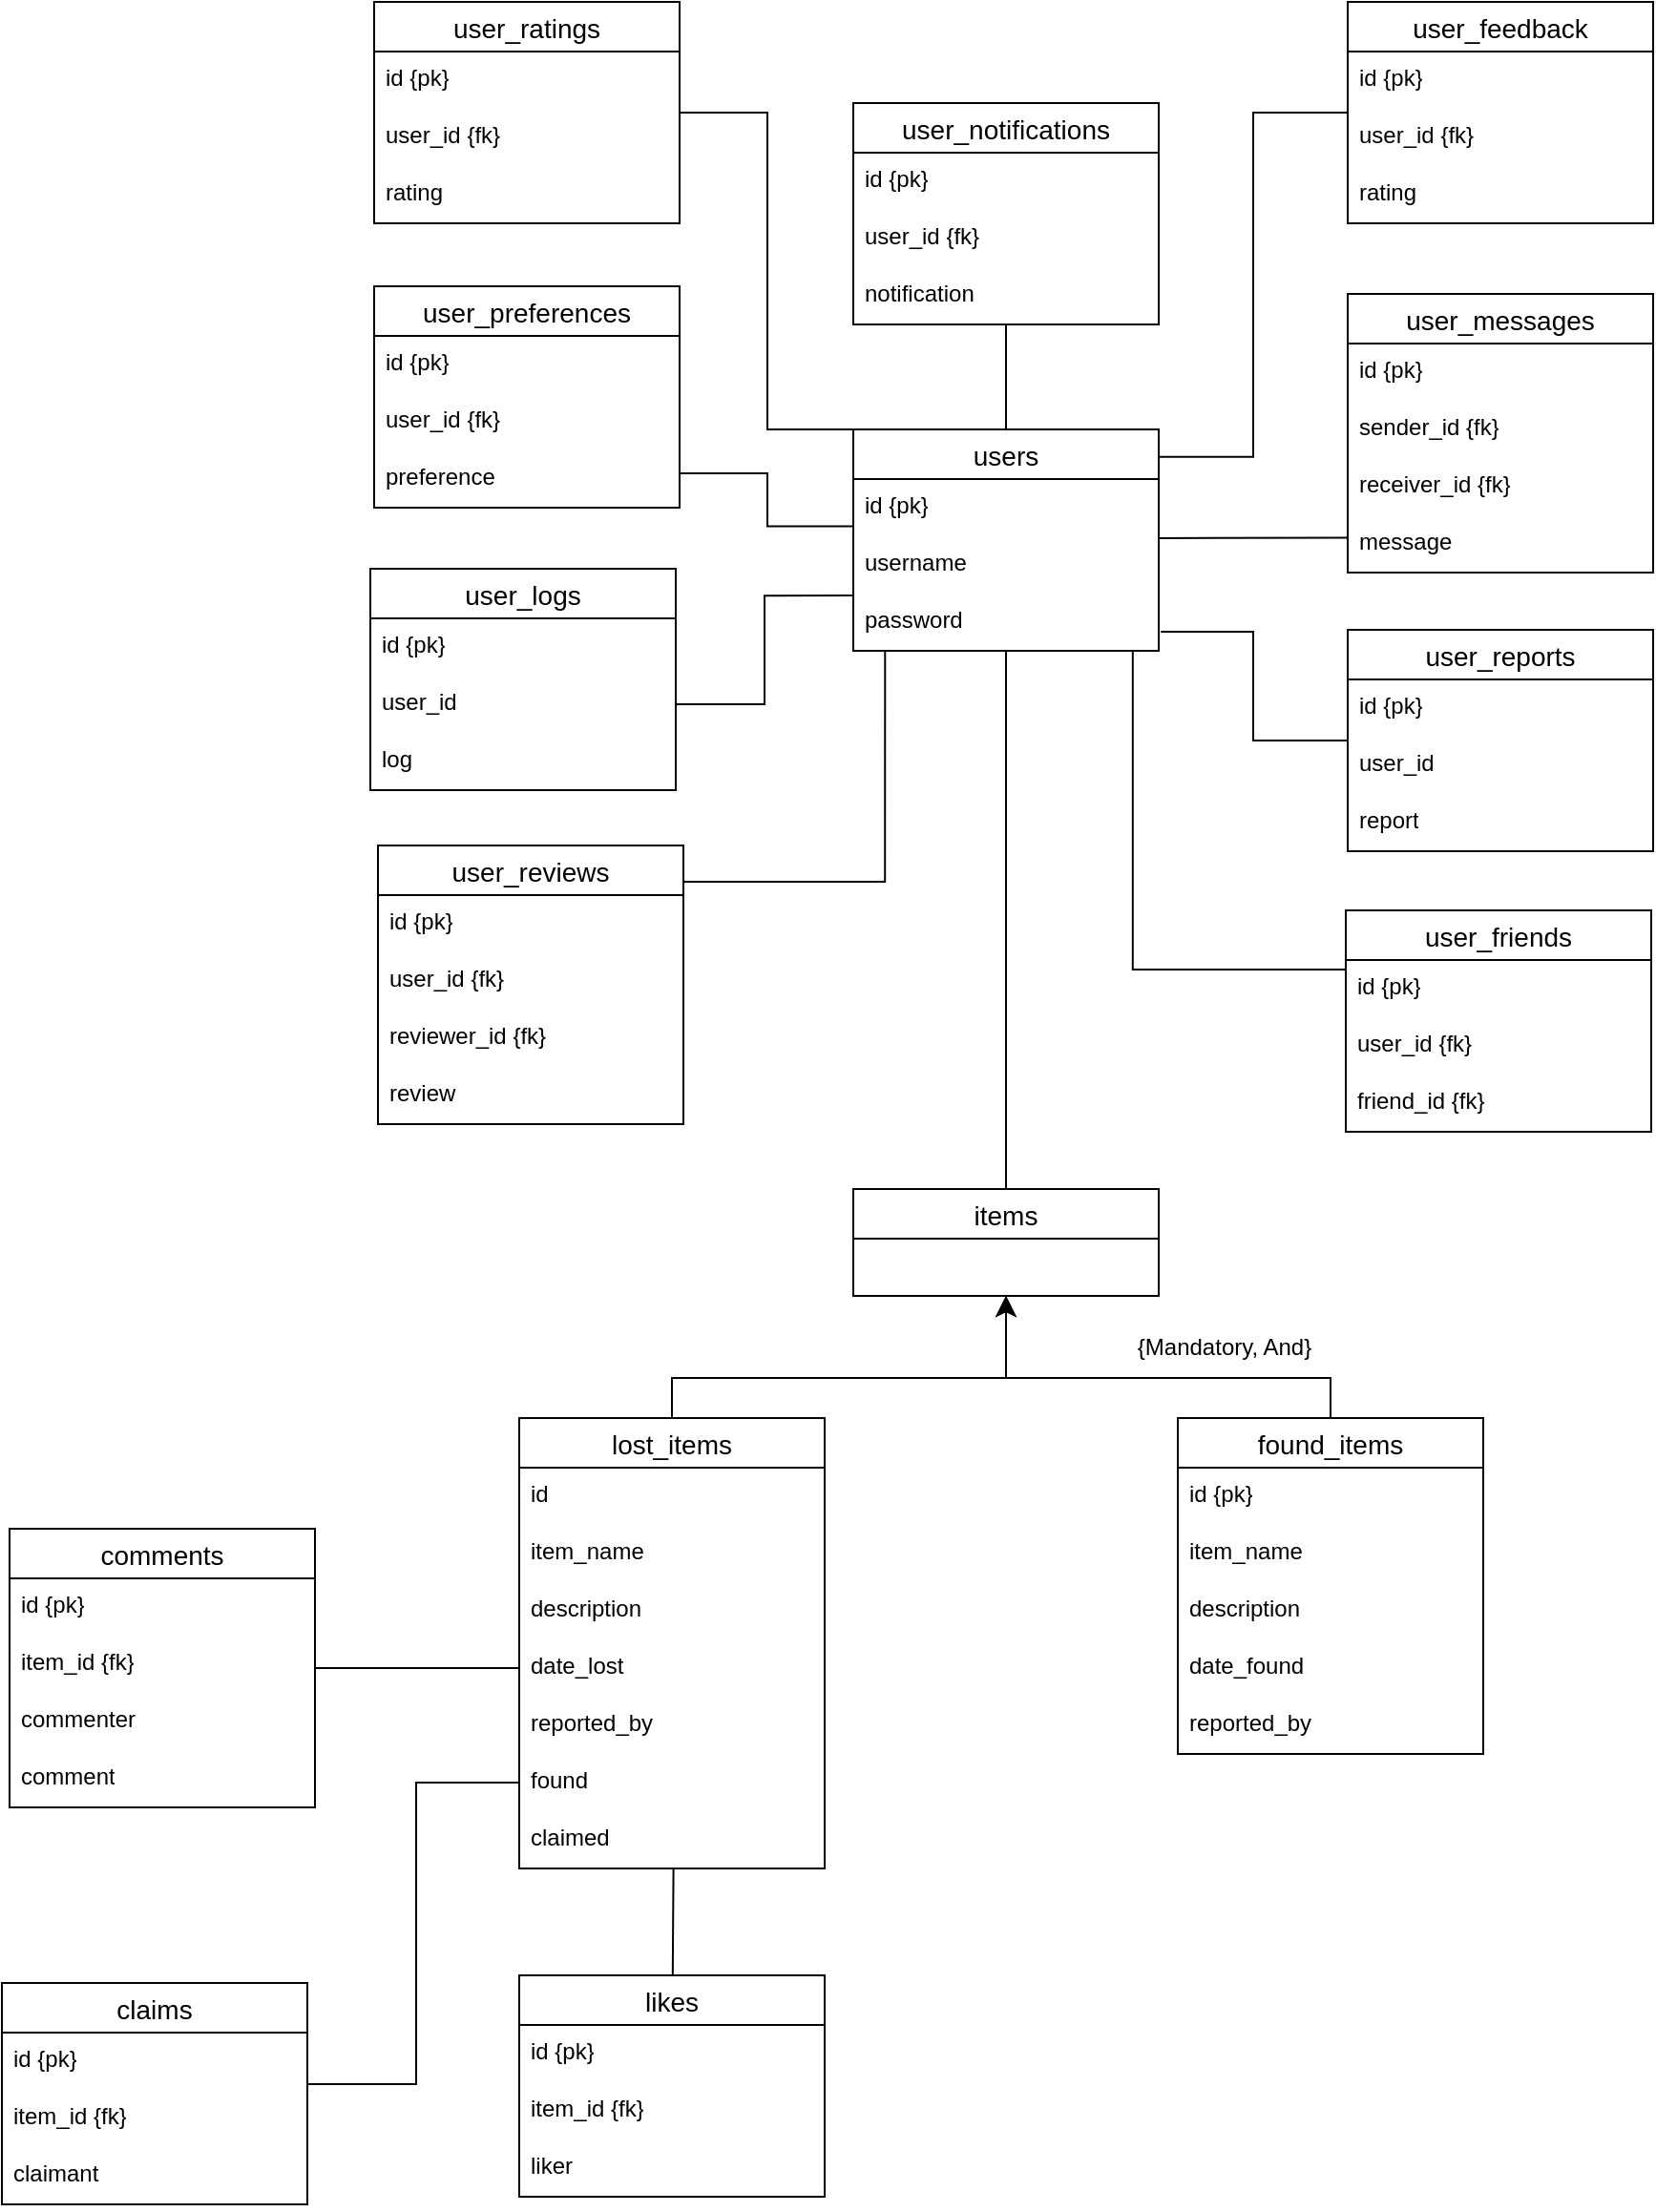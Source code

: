 <mxfile version="24.6.4" type="github">
  <diagram name="Page-1" id="WAtDSe_Ffu0WUTTd2cQb">
    <mxGraphModel dx="1660" dy="1267" grid="0" gridSize="10" guides="1" tooltips="1" connect="1" arrows="1" fold="1" page="0" pageScale="1" pageWidth="850" pageHeight="1100" math="0" shadow="0">
      <root>
        <mxCell id="0" />
        <mxCell id="1" parent="0" />
        <mxCell id="AtO2LviLAu2GmKWsb2TY-115" style="edgeStyle=none;curved=1;rounded=0;orthogonalLoop=1;jettySize=auto;html=1;entryX=0.5;entryY=0;entryDx=0;entryDy=0;fontSize=12;startSize=8;endSize=8;endArrow=none;endFill=0;" edge="1" parent="1" source="AtO2LviLAu2GmKWsb2TY-1" target="AtO2LviLAu2GmKWsb2TY-102">
          <mxGeometry relative="1" as="geometry" />
        </mxCell>
        <mxCell id="AtO2LviLAu2GmKWsb2TY-1" value="users" style="swimlane;fontStyle=0;childLayout=stackLayout;horizontal=1;startSize=26;horizontalStack=0;resizeParent=1;resizeParentMax=0;resizeLast=0;collapsible=1;marginBottom=0;align=center;fontSize=14;" vertex="1" parent="1">
          <mxGeometry x="-255" y="-133" width="160" height="116" as="geometry" />
        </mxCell>
        <mxCell id="AtO2LviLAu2GmKWsb2TY-2" value="id {pk}" style="text;strokeColor=none;fillColor=none;spacingLeft=4;spacingRight=4;overflow=hidden;rotatable=0;points=[[0,0.5],[1,0.5]];portConstraint=eastwest;fontSize=12;whiteSpace=wrap;html=1;" vertex="1" parent="AtO2LviLAu2GmKWsb2TY-1">
          <mxGeometry y="26" width="160" height="30" as="geometry" />
        </mxCell>
        <mxCell id="AtO2LviLAu2GmKWsb2TY-3" value="username" style="text;strokeColor=none;fillColor=none;spacingLeft=4;spacingRight=4;overflow=hidden;rotatable=0;points=[[0,0.5],[1,0.5]];portConstraint=eastwest;fontSize=12;whiteSpace=wrap;html=1;" vertex="1" parent="AtO2LviLAu2GmKWsb2TY-1">
          <mxGeometry y="56" width="160" height="30" as="geometry" />
        </mxCell>
        <mxCell id="AtO2LviLAu2GmKWsb2TY-4" value="password" style="text;strokeColor=none;fillColor=none;spacingLeft=4;spacingRight=4;overflow=hidden;rotatable=0;points=[[0,0.5],[1,0.5]];portConstraint=eastwest;fontSize=12;whiteSpace=wrap;html=1;" vertex="1" parent="AtO2LviLAu2GmKWsb2TY-1">
          <mxGeometry y="86" width="160" height="30" as="geometry" />
        </mxCell>
        <mxCell id="AtO2LviLAu2GmKWsb2TY-106" style="edgeStyle=orthogonalEdgeStyle;rounded=0;orthogonalLoop=1;jettySize=auto;html=1;entryX=0.5;entryY=1;entryDx=0;entryDy=0;fontSize=12;startSize=8;endSize=8;" edge="1" parent="1" source="AtO2LviLAu2GmKWsb2TY-5" target="AtO2LviLAu2GmKWsb2TY-102">
          <mxGeometry relative="1" as="geometry">
            <Array as="points">
              <mxPoint x="-350" y="364" />
              <mxPoint x="-175" y="364" />
            </Array>
          </mxGeometry>
        </mxCell>
        <mxCell id="AtO2LviLAu2GmKWsb2TY-5" value="lost_items" style="swimlane;fontStyle=0;childLayout=stackLayout;horizontal=1;startSize=26;horizontalStack=0;resizeParent=1;resizeParentMax=0;resizeLast=0;collapsible=1;marginBottom=0;align=center;fontSize=14;" vertex="1" parent="1">
          <mxGeometry x="-430" y="385" width="160" height="236" as="geometry" />
        </mxCell>
        <mxCell id="AtO2LviLAu2GmKWsb2TY-6" value="id" style="text;strokeColor=none;fillColor=none;spacingLeft=4;spacingRight=4;overflow=hidden;rotatable=0;points=[[0,0.5],[1,0.5]];portConstraint=eastwest;fontSize=12;whiteSpace=wrap;html=1;" vertex="1" parent="AtO2LviLAu2GmKWsb2TY-5">
          <mxGeometry y="26" width="160" height="30" as="geometry" />
        </mxCell>
        <mxCell id="AtO2LviLAu2GmKWsb2TY-7" value="item_name" style="text;strokeColor=none;fillColor=none;spacingLeft=4;spacingRight=4;overflow=hidden;rotatable=0;points=[[0,0.5],[1,0.5]];portConstraint=eastwest;fontSize=12;whiteSpace=wrap;html=1;" vertex="1" parent="AtO2LviLAu2GmKWsb2TY-5">
          <mxGeometry y="56" width="160" height="30" as="geometry" />
        </mxCell>
        <mxCell id="AtO2LviLAu2GmKWsb2TY-8" value="description" style="text;strokeColor=none;fillColor=none;spacingLeft=4;spacingRight=4;overflow=hidden;rotatable=0;points=[[0,0.5],[1,0.5]];portConstraint=eastwest;fontSize=12;whiteSpace=wrap;html=1;" vertex="1" parent="AtO2LviLAu2GmKWsb2TY-5">
          <mxGeometry y="86" width="160" height="30" as="geometry" />
        </mxCell>
        <mxCell id="AtO2LviLAu2GmKWsb2TY-9" value="date_lost" style="text;strokeColor=none;fillColor=none;spacingLeft=4;spacingRight=4;overflow=hidden;rotatable=0;points=[[0,0.5],[1,0.5]];portConstraint=eastwest;fontSize=12;whiteSpace=wrap;html=1;" vertex="1" parent="AtO2LviLAu2GmKWsb2TY-5">
          <mxGeometry y="116" width="160" height="30" as="geometry" />
        </mxCell>
        <mxCell id="AtO2LviLAu2GmKWsb2TY-10" value="reported_by" style="text;strokeColor=none;fillColor=none;spacingLeft=4;spacingRight=4;overflow=hidden;rotatable=0;points=[[0,0.5],[1,0.5]];portConstraint=eastwest;fontSize=12;whiteSpace=wrap;html=1;" vertex="1" parent="AtO2LviLAu2GmKWsb2TY-5">
          <mxGeometry y="146" width="160" height="30" as="geometry" />
        </mxCell>
        <mxCell id="AtO2LviLAu2GmKWsb2TY-11" value="found" style="text;strokeColor=none;fillColor=none;spacingLeft=4;spacingRight=4;overflow=hidden;rotatable=0;points=[[0,0.5],[1,0.5]];portConstraint=eastwest;fontSize=12;whiteSpace=wrap;html=1;" vertex="1" parent="AtO2LviLAu2GmKWsb2TY-5">
          <mxGeometry y="176" width="160" height="30" as="geometry" />
        </mxCell>
        <mxCell id="AtO2LviLAu2GmKWsb2TY-12" value="claimed" style="text;strokeColor=none;fillColor=none;spacingLeft=4;spacingRight=4;overflow=hidden;rotatable=0;points=[[0,0.5],[1,0.5]];portConstraint=eastwest;fontSize=12;whiteSpace=wrap;html=1;" vertex="1" parent="AtO2LviLAu2GmKWsb2TY-5">
          <mxGeometry y="206" width="160" height="30" as="geometry" />
        </mxCell>
        <mxCell id="AtO2LviLAu2GmKWsb2TY-107" value="{Mandatory, And}" style="edgeStyle=orthogonalEdgeStyle;rounded=0;orthogonalLoop=1;jettySize=auto;html=1;entryX=0.5;entryY=1;entryDx=0;entryDy=0;fontSize=12;startSize=8;endSize=8;" edge="1" parent="1" source="AtO2LviLAu2GmKWsb2TY-13" target="AtO2LviLAu2GmKWsb2TY-102">
          <mxGeometry x="-0.342" y="-16" relative="1" as="geometry">
            <Array as="points">
              <mxPoint x="-5" y="364" />
              <mxPoint x="-175" y="364" />
            </Array>
            <mxPoint as="offset" />
          </mxGeometry>
        </mxCell>
        <mxCell id="AtO2LviLAu2GmKWsb2TY-13" value="found_items" style="swimlane;fontStyle=0;childLayout=stackLayout;horizontal=1;startSize=26;horizontalStack=0;resizeParent=1;resizeParentMax=0;resizeLast=0;collapsible=1;marginBottom=0;align=center;fontSize=14;" vertex="1" parent="1">
          <mxGeometry x="-85" y="385" width="160" height="176" as="geometry" />
        </mxCell>
        <mxCell id="AtO2LviLAu2GmKWsb2TY-14" value="id {pk}" style="text;strokeColor=none;fillColor=none;spacingLeft=4;spacingRight=4;overflow=hidden;rotatable=0;points=[[0,0.5],[1,0.5]];portConstraint=eastwest;fontSize=12;whiteSpace=wrap;html=1;" vertex="1" parent="AtO2LviLAu2GmKWsb2TY-13">
          <mxGeometry y="26" width="160" height="30" as="geometry" />
        </mxCell>
        <mxCell id="AtO2LviLAu2GmKWsb2TY-15" value="item_name" style="text;strokeColor=none;fillColor=none;spacingLeft=4;spacingRight=4;overflow=hidden;rotatable=0;points=[[0,0.5],[1,0.5]];portConstraint=eastwest;fontSize=12;whiteSpace=wrap;html=1;" vertex="1" parent="AtO2LviLAu2GmKWsb2TY-13">
          <mxGeometry y="56" width="160" height="30" as="geometry" />
        </mxCell>
        <mxCell id="AtO2LviLAu2GmKWsb2TY-16" value="description" style="text;strokeColor=none;fillColor=none;spacingLeft=4;spacingRight=4;overflow=hidden;rotatable=0;points=[[0,0.5],[1,0.5]];portConstraint=eastwest;fontSize=12;whiteSpace=wrap;html=1;" vertex="1" parent="AtO2LviLAu2GmKWsb2TY-13">
          <mxGeometry y="86" width="160" height="30" as="geometry" />
        </mxCell>
        <mxCell id="AtO2LviLAu2GmKWsb2TY-17" value="date_found" style="text;strokeColor=none;fillColor=none;spacingLeft=4;spacingRight=4;overflow=hidden;rotatable=0;points=[[0,0.5],[1,0.5]];portConstraint=eastwest;fontSize=12;whiteSpace=wrap;html=1;" vertex="1" parent="AtO2LviLAu2GmKWsb2TY-13">
          <mxGeometry y="116" width="160" height="30" as="geometry" />
        </mxCell>
        <mxCell id="AtO2LviLAu2GmKWsb2TY-18" value="reported_by" style="text;strokeColor=none;fillColor=none;spacingLeft=4;spacingRight=4;overflow=hidden;rotatable=0;points=[[0,0.5],[1,0.5]];portConstraint=eastwest;fontSize=12;whiteSpace=wrap;html=1;" vertex="1" parent="AtO2LviLAu2GmKWsb2TY-13">
          <mxGeometry y="146" width="160" height="30" as="geometry" />
        </mxCell>
        <mxCell id="AtO2LviLAu2GmKWsb2TY-101" style="edgeStyle=orthogonalEdgeStyle;rounded=0;orthogonalLoop=1;jettySize=auto;html=1;entryX=0;entryY=0.5;entryDx=0;entryDy=0;fontSize=12;startSize=8;endSize=8;endArrow=none;endFill=0;" edge="1" parent="1" source="AtO2LviLAu2GmKWsb2TY-19" target="AtO2LviLAu2GmKWsb2TY-11">
          <mxGeometry relative="1" as="geometry">
            <Array as="points">
              <mxPoint x="-484" y="734" />
              <mxPoint x="-484" y="576" />
            </Array>
          </mxGeometry>
        </mxCell>
        <mxCell id="AtO2LviLAu2GmKWsb2TY-19" value="claims" style="swimlane;fontStyle=0;childLayout=stackLayout;horizontal=1;startSize=26;horizontalStack=0;resizeParent=1;resizeParentMax=0;resizeLast=0;collapsible=1;marginBottom=0;align=center;fontSize=14;" vertex="1" parent="1">
          <mxGeometry x="-701" y="681" width="160" height="116" as="geometry" />
        </mxCell>
        <mxCell id="AtO2LviLAu2GmKWsb2TY-20" value="id {pk}" style="text;strokeColor=none;fillColor=none;spacingLeft=4;spacingRight=4;overflow=hidden;rotatable=0;points=[[0,0.5],[1,0.5]];portConstraint=eastwest;fontSize=12;whiteSpace=wrap;html=1;" vertex="1" parent="AtO2LviLAu2GmKWsb2TY-19">
          <mxGeometry y="26" width="160" height="30" as="geometry" />
        </mxCell>
        <mxCell id="AtO2LviLAu2GmKWsb2TY-21" value="item_id {fk}" style="text;strokeColor=none;fillColor=none;spacingLeft=4;spacingRight=4;overflow=hidden;rotatable=0;points=[[0,0.5],[1,0.5]];portConstraint=eastwest;fontSize=12;whiteSpace=wrap;html=1;" vertex="1" parent="AtO2LviLAu2GmKWsb2TY-19">
          <mxGeometry y="56" width="160" height="30" as="geometry" />
        </mxCell>
        <mxCell id="AtO2LviLAu2GmKWsb2TY-22" value="claimant" style="text;strokeColor=none;fillColor=none;spacingLeft=4;spacingRight=4;overflow=hidden;rotatable=0;points=[[0,0.5],[1,0.5]];portConstraint=eastwest;fontSize=12;whiteSpace=wrap;html=1;" vertex="1" parent="AtO2LviLAu2GmKWsb2TY-19">
          <mxGeometry y="86" width="160" height="30" as="geometry" />
        </mxCell>
        <mxCell id="AtO2LviLAu2GmKWsb2TY-32" style="edgeStyle=none;curved=1;rounded=0;orthogonalLoop=1;jettySize=auto;html=1;entryX=0;entryY=0.5;entryDx=0;entryDy=0;fontSize=12;startSize=8;endSize=8;endArrow=none;endFill=0;" edge="1" parent="1" source="AtO2LviLAu2GmKWsb2TY-25" target="AtO2LviLAu2GmKWsb2TY-9">
          <mxGeometry relative="1" as="geometry" />
        </mxCell>
        <mxCell id="AtO2LviLAu2GmKWsb2TY-25" value="comments" style="swimlane;fontStyle=0;childLayout=stackLayout;horizontal=1;startSize=26;horizontalStack=0;resizeParent=1;resizeParentMax=0;resizeLast=0;collapsible=1;marginBottom=0;align=center;fontSize=14;" vertex="1" parent="1">
          <mxGeometry x="-697" y="443" width="160" height="146" as="geometry" />
        </mxCell>
        <mxCell id="AtO2LviLAu2GmKWsb2TY-26" value="id {pk}" style="text;strokeColor=none;fillColor=none;spacingLeft=4;spacingRight=4;overflow=hidden;rotatable=0;points=[[0,0.5],[1,0.5]];portConstraint=eastwest;fontSize=12;whiteSpace=wrap;html=1;" vertex="1" parent="AtO2LviLAu2GmKWsb2TY-25">
          <mxGeometry y="26" width="160" height="30" as="geometry" />
        </mxCell>
        <mxCell id="AtO2LviLAu2GmKWsb2TY-27" value="item_id {fk}" style="text;strokeColor=none;fillColor=none;spacingLeft=4;spacingRight=4;overflow=hidden;rotatable=0;points=[[0,0.5],[1,0.5]];portConstraint=eastwest;fontSize=12;whiteSpace=wrap;html=1;" vertex="1" parent="AtO2LviLAu2GmKWsb2TY-25">
          <mxGeometry y="56" width="160" height="30" as="geometry" />
        </mxCell>
        <mxCell id="AtO2LviLAu2GmKWsb2TY-28" value="commenter" style="text;strokeColor=none;fillColor=none;spacingLeft=4;spacingRight=4;overflow=hidden;rotatable=0;points=[[0,0.5],[1,0.5]];portConstraint=eastwest;fontSize=12;whiteSpace=wrap;html=1;" vertex="1" parent="AtO2LviLAu2GmKWsb2TY-25">
          <mxGeometry y="86" width="160" height="30" as="geometry" />
        </mxCell>
        <mxCell id="AtO2LviLAu2GmKWsb2TY-29" value="comment" style="text;strokeColor=none;fillColor=none;spacingLeft=4;spacingRight=4;overflow=hidden;rotatable=0;points=[[0,0.5],[1,0.5]];portConstraint=eastwest;fontSize=12;whiteSpace=wrap;html=1;" vertex="1" parent="AtO2LviLAu2GmKWsb2TY-25">
          <mxGeometry y="116" width="160" height="30" as="geometry" />
        </mxCell>
        <mxCell id="AtO2LviLAu2GmKWsb2TY-33" value="likes" style="swimlane;fontStyle=0;childLayout=stackLayout;horizontal=1;startSize=26;horizontalStack=0;resizeParent=1;resizeParentMax=0;resizeLast=0;collapsible=1;marginBottom=0;align=center;fontSize=14;" vertex="1" parent="1">
          <mxGeometry x="-430" y="677" width="160" height="116" as="geometry" />
        </mxCell>
        <mxCell id="AtO2LviLAu2GmKWsb2TY-34" value="id {pk}" style="text;strokeColor=none;fillColor=none;spacingLeft=4;spacingRight=4;overflow=hidden;rotatable=0;points=[[0,0.5],[1,0.5]];portConstraint=eastwest;fontSize=12;whiteSpace=wrap;html=1;" vertex="1" parent="AtO2LviLAu2GmKWsb2TY-33">
          <mxGeometry y="26" width="160" height="30" as="geometry" />
        </mxCell>
        <mxCell id="AtO2LviLAu2GmKWsb2TY-35" value="item_id {fk}" style="text;strokeColor=none;fillColor=none;spacingLeft=4;spacingRight=4;overflow=hidden;rotatable=0;points=[[0,0.5],[1,0.5]];portConstraint=eastwest;fontSize=12;whiteSpace=wrap;html=1;" vertex="1" parent="AtO2LviLAu2GmKWsb2TY-33">
          <mxGeometry y="56" width="160" height="30" as="geometry" />
        </mxCell>
        <mxCell id="AtO2LviLAu2GmKWsb2TY-36" value="liker" style="text;strokeColor=none;fillColor=none;spacingLeft=4;spacingRight=4;overflow=hidden;rotatable=0;points=[[0,0.5],[1,0.5]];portConstraint=eastwest;fontSize=12;whiteSpace=wrap;html=1;" vertex="1" parent="AtO2LviLAu2GmKWsb2TY-33">
          <mxGeometry y="86" width="160" height="30" as="geometry" />
        </mxCell>
        <mxCell id="AtO2LviLAu2GmKWsb2TY-37" style="edgeStyle=none;curved=1;rounded=0;orthogonalLoop=1;jettySize=auto;html=1;entryX=0.505;entryY=0.987;entryDx=0;entryDy=0;entryPerimeter=0;fontSize=12;startSize=8;endSize=8;endArrow=none;endFill=0;" edge="1" parent="1" source="AtO2LviLAu2GmKWsb2TY-33" target="AtO2LviLAu2GmKWsb2TY-12">
          <mxGeometry relative="1" as="geometry" />
        </mxCell>
        <mxCell id="AtO2LviLAu2GmKWsb2TY-38" value="user_preferences" style="swimlane;fontStyle=0;childLayout=stackLayout;horizontal=1;startSize=26;horizontalStack=0;resizeParent=1;resizeParentMax=0;resizeLast=0;collapsible=1;marginBottom=0;align=center;fontSize=14;" vertex="1" parent="1">
          <mxGeometry x="-506" y="-208" width="160" height="116" as="geometry" />
        </mxCell>
        <mxCell id="AtO2LviLAu2GmKWsb2TY-39" value="id {pk}" style="text;strokeColor=none;fillColor=none;spacingLeft=4;spacingRight=4;overflow=hidden;rotatable=0;points=[[0,0.5],[1,0.5]];portConstraint=eastwest;fontSize=12;whiteSpace=wrap;html=1;" vertex="1" parent="AtO2LviLAu2GmKWsb2TY-38">
          <mxGeometry y="26" width="160" height="30" as="geometry" />
        </mxCell>
        <mxCell id="AtO2LviLAu2GmKWsb2TY-40" value="user_id {fk}" style="text;strokeColor=none;fillColor=none;spacingLeft=4;spacingRight=4;overflow=hidden;rotatable=0;points=[[0,0.5],[1,0.5]];portConstraint=eastwest;fontSize=12;whiteSpace=wrap;html=1;" vertex="1" parent="AtO2LviLAu2GmKWsb2TY-38">
          <mxGeometry y="56" width="160" height="30" as="geometry" />
        </mxCell>
        <mxCell id="AtO2LviLAu2GmKWsb2TY-41" value="preference" style="text;strokeColor=none;fillColor=none;spacingLeft=4;spacingRight=4;overflow=hidden;rotatable=0;points=[[0,0.5],[1,0.5]];portConstraint=eastwest;fontSize=12;whiteSpace=wrap;html=1;" vertex="1" parent="AtO2LviLAu2GmKWsb2TY-38">
          <mxGeometry y="86" width="160" height="30" as="geometry" />
        </mxCell>
        <mxCell id="AtO2LviLAu2GmKWsb2TY-59" style="edgeStyle=none;curved=1;rounded=0;orthogonalLoop=1;jettySize=auto;html=1;entryX=0.5;entryY=0;entryDx=0;entryDy=0;fontSize=12;startSize=8;endSize=8;endArrow=none;endFill=0;" edge="1" parent="1" source="AtO2LviLAu2GmKWsb2TY-55" target="AtO2LviLAu2GmKWsb2TY-1">
          <mxGeometry relative="1" as="geometry" />
        </mxCell>
        <mxCell id="AtO2LviLAu2GmKWsb2TY-55" value="user_notifications" style="swimlane;fontStyle=0;childLayout=stackLayout;horizontal=1;startSize=26;horizontalStack=0;resizeParent=1;resizeParentMax=0;resizeLast=0;collapsible=1;marginBottom=0;align=center;fontSize=14;" vertex="1" parent="1">
          <mxGeometry x="-255" y="-304" width="160" height="116" as="geometry" />
        </mxCell>
        <mxCell id="AtO2LviLAu2GmKWsb2TY-56" value="id {pk}" style="text;strokeColor=none;fillColor=none;spacingLeft=4;spacingRight=4;overflow=hidden;rotatable=0;points=[[0,0.5],[1,0.5]];portConstraint=eastwest;fontSize=12;whiteSpace=wrap;html=1;" vertex="1" parent="AtO2LviLAu2GmKWsb2TY-55">
          <mxGeometry y="26" width="160" height="30" as="geometry" />
        </mxCell>
        <mxCell id="AtO2LviLAu2GmKWsb2TY-57" value="user_id {fk}" style="text;strokeColor=none;fillColor=none;spacingLeft=4;spacingRight=4;overflow=hidden;rotatable=0;points=[[0,0.5],[1,0.5]];portConstraint=eastwest;fontSize=12;whiteSpace=wrap;html=1;" vertex="1" parent="AtO2LviLAu2GmKWsb2TY-55">
          <mxGeometry y="56" width="160" height="30" as="geometry" />
        </mxCell>
        <mxCell id="AtO2LviLAu2GmKWsb2TY-58" value="notification" style="text;strokeColor=none;fillColor=none;spacingLeft=4;spacingRight=4;overflow=hidden;rotatable=0;points=[[0,0.5],[1,0.5]];portConstraint=eastwest;fontSize=12;whiteSpace=wrap;html=1;" vertex="1" parent="AtO2LviLAu2GmKWsb2TY-55">
          <mxGeometry y="86" width="160" height="30" as="geometry" />
        </mxCell>
        <mxCell id="AtO2LviLAu2GmKWsb2TY-69" style="edgeStyle=none;curved=1;rounded=0;orthogonalLoop=1;jettySize=auto;html=1;entryX=0.998;entryY=0.033;entryDx=0;entryDy=0;fontSize=12;startSize=8;endSize=8;exitX=0.001;exitY=0.393;exitDx=0;exitDy=0;exitPerimeter=0;entryPerimeter=0;endArrow=none;endFill=0;" edge="1" parent="1" source="AtO2LviLAu2GmKWsb2TY-68" target="AtO2LviLAu2GmKWsb2TY-3">
          <mxGeometry relative="1" as="geometry" />
        </mxCell>
        <mxCell id="AtO2LviLAu2GmKWsb2TY-64" value="user_messages" style="swimlane;fontStyle=0;childLayout=stackLayout;horizontal=1;startSize=26;horizontalStack=0;resizeParent=1;resizeParentMax=0;resizeLast=0;collapsible=1;marginBottom=0;align=center;fontSize=14;" vertex="1" parent="1">
          <mxGeometry x="4" y="-204" width="160" height="146" as="geometry" />
        </mxCell>
        <mxCell id="AtO2LviLAu2GmKWsb2TY-65" value="id {pk}" style="text;strokeColor=none;fillColor=none;spacingLeft=4;spacingRight=4;overflow=hidden;rotatable=0;points=[[0,0.5],[1,0.5]];portConstraint=eastwest;fontSize=12;whiteSpace=wrap;html=1;" vertex="1" parent="AtO2LviLAu2GmKWsb2TY-64">
          <mxGeometry y="26" width="160" height="30" as="geometry" />
        </mxCell>
        <mxCell id="AtO2LviLAu2GmKWsb2TY-66" value="sender_id {fk}" style="text;strokeColor=none;fillColor=none;spacingLeft=4;spacingRight=4;overflow=hidden;rotatable=0;points=[[0,0.5],[1,0.5]];portConstraint=eastwest;fontSize=12;whiteSpace=wrap;html=1;" vertex="1" parent="AtO2LviLAu2GmKWsb2TY-64">
          <mxGeometry y="56" width="160" height="30" as="geometry" />
        </mxCell>
        <mxCell id="AtO2LviLAu2GmKWsb2TY-67" value="receiver_id {fk}" style="text;strokeColor=none;fillColor=none;spacingLeft=4;spacingRight=4;overflow=hidden;rotatable=0;points=[[0,0.5],[1,0.5]];portConstraint=eastwest;fontSize=12;whiteSpace=wrap;html=1;" vertex="1" parent="AtO2LviLAu2GmKWsb2TY-64">
          <mxGeometry y="86" width="160" height="30" as="geometry" />
        </mxCell>
        <mxCell id="AtO2LviLAu2GmKWsb2TY-68" value="message" style="text;strokeColor=none;fillColor=none;spacingLeft=4;spacingRight=4;overflow=hidden;rotatable=0;points=[[0,0.5],[1,0.5]];portConstraint=eastwest;fontSize=12;whiteSpace=wrap;html=1;" vertex="1" parent="AtO2LviLAu2GmKWsb2TY-64">
          <mxGeometry y="116" width="160" height="30" as="geometry" />
        </mxCell>
        <mxCell id="AtO2LviLAu2GmKWsb2TY-70" value="user_friends" style="swimlane;fontStyle=0;childLayout=stackLayout;horizontal=1;startSize=26;horizontalStack=0;resizeParent=1;resizeParentMax=0;resizeLast=0;collapsible=1;marginBottom=0;align=center;fontSize=14;" vertex="1" parent="1">
          <mxGeometry x="3" y="119" width="160" height="116" as="geometry" />
        </mxCell>
        <mxCell id="AtO2LviLAu2GmKWsb2TY-71" value="id {pk}" style="text;strokeColor=none;fillColor=none;spacingLeft=4;spacingRight=4;overflow=hidden;rotatable=0;points=[[0,0.5],[1,0.5]];portConstraint=eastwest;fontSize=12;whiteSpace=wrap;html=1;" vertex="1" parent="AtO2LviLAu2GmKWsb2TY-70">
          <mxGeometry y="26" width="160" height="30" as="geometry" />
        </mxCell>
        <mxCell id="AtO2LviLAu2GmKWsb2TY-72" value="user_id {fk}" style="text;strokeColor=none;fillColor=none;spacingLeft=4;spacingRight=4;overflow=hidden;rotatable=0;points=[[0,0.5],[1,0.5]];portConstraint=eastwest;fontSize=12;whiteSpace=wrap;html=1;" vertex="1" parent="AtO2LviLAu2GmKWsb2TY-70">
          <mxGeometry y="56" width="160" height="30" as="geometry" />
        </mxCell>
        <mxCell id="AtO2LviLAu2GmKWsb2TY-73" value="friend_id {fk}" style="text;strokeColor=none;fillColor=none;spacingLeft=4;spacingRight=4;overflow=hidden;rotatable=0;points=[[0,0.5],[1,0.5]];portConstraint=eastwest;fontSize=12;whiteSpace=wrap;html=1;" vertex="1" parent="AtO2LviLAu2GmKWsb2TY-70">
          <mxGeometry y="86" width="160" height="30" as="geometry" />
        </mxCell>
        <mxCell id="AtO2LviLAu2GmKWsb2TY-74" style="edgeStyle=orthogonalEdgeStyle;rounded=0;orthogonalLoop=1;jettySize=auto;html=1;entryX=0.915;entryY=0.986;entryDx=0;entryDy=0;entryPerimeter=0;fontSize=12;startSize=8;endSize=8;endArrow=none;endFill=0;" edge="1" parent="1" source="AtO2LviLAu2GmKWsb2TY-70" target="AtO2LviLAu2GmKWsb2TY-4">
          <mxGeometry relative="1" as="geometry">
            <Array as="points">
              <mxPoint x="-109" y="150" />
            </Array>
          </mxGeometry>
        </mxCell>
        <mxCell id="AtO2LviLAu2GmKWsb2TY-75" value="user_logs" style="swimlane;fontStyle=0;childLayout=stackLayout;horizontal=1;startSize=26;horizontalStack=0;resizeParent=1;resizeParentMax=0;resizeLast=0;collapsible=1;marginBottom=0;align=center;fontSize=14;" vertex="1" parent="1">
          <mxGeometry x="-508" y="-60" width="160" height="116" as="geometry" />
        </mxCell>
        <mxCell id="AtO2LviLAu2GmKWsb2TY-76" value="id {pk}" style="text;strokeColor=none;fillColor=none;spacingLeft=4;spacingRight=4;overflow=hidden;rotatable=0;points=[[0,0.5],[1,0.5]];portConstraint=eastwest;fontSize=12;whiteSpace=wrap;html=1;" vertex="1" parent="AtO2LviLAu2GmKWsb2TY-75">
          <mxGeometry y="26" width="160" height="30" as="geometry" />
        </mxCell>
        <mxCell id="AtO2LviLAu2GmKWsb2TY-77" value="user_id" style="text;strokeColor=none;fillColor=none;spacingLeft=4;spacingRight=4;overflow=hidden;rotatable=0;points=[[0,0.5],[1,0.5]];portConstraint=eastwest;fontSize=12;whiteSpace=wrap;html=1;" vertex="1" parent="AtO2LviLAu2GmKWsb2TY-75">
          <mxGeometry y="56" width="160" height="30" as="geometry" />
        </mxCell>
        <mxCell id="AtO2LviLAu2GmKWsb2TY-78" value="log" style="text;strokeColor=none;fillColor=none;spacingLeft=4;spacingRight=4;overflow=hidden;rotatable=0;points=[[0,0.5],[1,0.5]];portConstraint=eastwest;fontSize=12;whiteSpace=wrap;html=1;" vertex="1" parent="AtO2LviLAu2GmKWsb2TY-75">
          <mxGeometry y="86" width="160" height="30" as="geometry" />
        </mxCell>
        <mxCell id="AtO2LviLAu2GmKWsb2TY-80" value="user_reports" style="swimlane;fontStyle=0;childLayout=stackLayout;horizontal=1;startSize=26;horizontalStack=0;resizeParent=1;resizeParentMax=0;resizeLast=0;collapsible=1;marginBottom=0;align=center;fontSize=14;" vertex="1" parent="1">
          <mxGeometry x="4" y="-28" width="160" height="116" as="geometry" />
        </mxCell>
        <mxCell id="AtO2LviLAu2GmKWsb2TY-81" value="id {pk}" style="text;strokeColor=none;fillColor=none;spacingLeft=4;spacingRight=4;overflow=hidden;rotatable=0;points=[[0,0.5],[1,0.5]];portConstraint=eastwest;fontSize=12;whiteSpace=wrap;html=1;" vertex="1" parent="AtO2LviLAu2GmKWsb2TY-80">
          <mxGeometry y="26" width="160" height="30" as="geometry" />
        </mxCell>
        <mxCell id="AtO2LviLAu2GmKWsb2TY-82" value="user_id" style="text;strokeColor=none;fillColor=none;spacingLeft=4;spacingRight=4;overflow=hidden;rotatable=0;points=[[0,0.5],[1,0.5]];portConstraint=eastwest;fontSize=12;whiteSpace=wrap;html=1;" vertex="1" parent="AtO2LviLAu2GmKWsb2TY-80">
          <mxGeometry y="56" width="160" height="30" as="geometry" />
        </mxCell>
        <mxCell id="AtO2LviLAu2GmKWsb2TY-83" value="report" style="text;strokeColor=none;fillColor=none;spacingLeft=4;spacingRight=4;overflow=hidden;rotatable=0;points=[[0,0.5],[1,0.5]];portConstraint=eastwest;fontSize=12;whiteSpace=wrap;html=1;" vertex="1" parent="AtO2LviLAu2GmKWsb2TY-80">
          <mxGeometry y="86" width="160" height="30" as="geometry" />
        </mxCell>
        <mxCell id="AtO2LviLAu2GmKWsb2TY-84" style="edgeStyle=orthogonalEdgeStyle;rounded=0;orthogonalLoop=1;jettySize=auto;html=1;entryX=1.007;entryY=0.667;entryDx=0;entryDy=0;entryPerimeter=0;fontSize=12;startSize=8;endSize=8;endArrow=none;endFill=0;" edge="1" parent="1" source="AtO2LviLAu2GmKWsb2TY-80" target="AtO2LviLAu2GmKWsb2TY-4">
          <mxGeometry relative="1" as="geometry" />
        </mxCell>
        <mxCell id="AtO2LviLAu2GmKWsb2TY-85" value="user_feedback" style="swimlane;fontStyle=0;childLayout=stackLayout;horizontal=1;startSize=26;horizontalStack=0;resizeParent=1;resizeParentMax=0;resizeLast=0;collapsible=1;marginBottom=0;align=center;fontSize=14;" vertex="1" parent="1">
          <mxGeometry x="4" y="-357" width="160" height="116" as="geometry" />
        </mxCell>
        <mxCell id="AtO2LviLAu2GmKWsb2TY-86" value="id {pk}" style="text;strokeColor=none;fillColor=none;spacingLeft=4;spacingRight=4;overflow=hidden;rotatable=0;points=[[0,0.5],[1,0.5]];portConstraint=eastwest;fontSize=12;whiteSpace=wrap;html=1;" vertex="1" parent="AtO2LviLAu2GmKWsb2TY-85">
          <mxGeometry y="26" width="160" height="30" as="geometry" />
        </mxCell>
        <mxCell id="AtO2LviLAu2GmKWsb2TY-87" value="user_id {fk}" style="text;strokeColor=none;fillColor=none;spacingLeft=4;spacingRight=4;overflow=hidden;rotatable=0;points=[[0,0.5],[1,0.5]];portConstraint=eastwest;fontSize=12;whiteSpace=wrap;html=1;" vertex="1" parent="AtO2LviLAu2GmKWsb2TY-85">
          <mxGeometry y="56" width="160" height="30" as="geometry" />
        </mxCell>
        <mxCell id="AtO2LviLAu2GmKWsb2TY-88" value="rating" style="text;strokeColor=none;fillColor=none;spacingLeft=4;spacingRight=4;overflow=hidden;rotatable=0;points=[[0,0.5],[1,0.5]];portConstraint=eastwest;fontSize=12;whiteSpace=wrap;html=1;" vertex="1" parent="AtO2LviLAu2GmKWsb2TY-85">
          <mxGeometry y="86" width="160" height="30" as="geometry" />
        </mxCell>
        <mxCell id="AtO2LviLAu2GmKWsb2TY-98" style="edgeStyle=orthogonalEdgeStyle;rounded=0;orthogonalLoop=1;jettySize=auto;html=1;entryX=0;entryY=0;entryDx=0;entryDy=0;fontSize=12;startSize=8;endSize=8;endArrow=none;endFill=0;" edge="1" parent="1" source="AtO2LviLAu2GmKWsb2TY-90" target="AtO2LviLAu2GmKWsb2TY-1">
          <mxGeometry relative="1" as="geometry">
            <Array as="points">
              <mxPoint x="-300" y="-299" />
              <mxPoint x="-300" y="-133" />
            </Array>
          </mxGeometry>
        </mxCell>
        <mxCell id="AtO2LviLAu2GmKWsb2TY-90" value="user_ratings" style="swimlane;fontStyle=0;childLayout=stackLayout;horizontal=1;startSize=26;horizontalStack=0;resizeParent=1;resizeParentMax=0;resizeLast=0;collapsible=1;marginBottom=0;align=center;fontSize=14;" vertex="1" parent="1">
          <mxGeometry x="-506" y="-357" width="160" height="116" as="geometry" />
        </mxCell>
        <mxCell id="AtO2LviLAu2GmKWsb2TY-91" value="id {pk}" style="text;strokeColor=none;fillColor=none;spacingLeft=4;spacingRight=4;overflow=hidden;rotatable=0;points=[[0,0.5],[1,0.5]];portConstraint=eastwest;fontSize=12;whiteSpace=wrap;html=1;" vertex="1" parent="AtO2LviLAu2GmKWsb2TY-90">
          <mxGeometry y="26" width="160" height="30" as="geometry" />
        </mxCell>
        <mxCell id="AtO2LviLAu2GmKWsb2TY-92" value="user_id {fk}" style="text;strokeColor=none;fillColor=none;spacingLeft=4;spacingRight=4;overflow=hidden;rotatable=0;points=[[0,0.5],[1,0.5]];portConstraint=eastwest;fontSize=12;whiteSpace=wrap;html=1;" vertex="1" parent="AtO2LviLAu2GmKWsb2TY-90">
          <mxGeometry y="56" width="160" height="30" as="geometry" />
        </mxCell>
        <mxCell id="AtO2LviLAu2GmKWsb2TY-93" value="rating" style="text;strokeColor=none;fillColor=none;spacingLeft=4;spacingRight=4;overflow=hidden;rotatable=0;points=[[0,0.5],[1,0.5]];portConstraint=eastwest;fontSize=12;whiteSpace=wrap;html=1;" vertex="1" parent="AtO2LviLAu2GmKWsb2TY-90">
          <mxGeometry y="86" width="160" height="30" as="geometry" />
        </mxCell>
        <mxCell id="AtO2LviLAu2GmKWsb2TY-94" value="user_reviews" style="swimlane;fontStyle=0;childLayout=stackLayout;horizontal=1;startSize=26;horizontalStack=0;resizeParent=1;resizeParentMax=0;resizeLast=0;collapsible=1;marginBottom=0;align=center;fontSize=14;" vertex="1" parent="1">
          <mxGeometry x="-504" y="85" width="160" height="146" as="geometry" />
        </mxCell>
        <mxCell id="AtO2LviLAu2GmKWsb2TY-95" value="id {pk}" style="text;strokeColor=none;fillColor=none;spacingLeft=4;spacingRight=4;overflow=hidden;rotatable=0;points=[[0,0.5],[1,0.5]];portConstraint=eastwest;fontSize=12;whiteSpace=wrap;html=1;" vertex="1" parent="AtO2LviLAu2GmKWsb2TY-94">
          <mxGeometry y="26" width="160" height="30" as="geometry" />
        </mxCell>
        <mxCell id="AtO2LviLAu2GmKWsb2TY-96" value="user_id {fk}" style="text;strokeColor=none;fillColor=none;spacingLeft=4;spacingRight=4;overflow=hidden;rotatable=0;points=[[0,0.5],[1,0.5]];portConstraint=eastwest;fontSize=12;whiteSpace=wrap;html=1;" vertex="1" parent="AtO2LviLAu2GmKWsb2TY-94">
          <mxGeometry y="56" width="160" height="30" as="geometry" />
        </mxCell>
        <mxCell id="AtO2LviLAu2GmKWsb2TY-97" value="reviewer_id {fk}" style="text;strokeColor=none;fillColor=none;spacingLeft=4;spacingRight=4;overflow=hidden;rotatable=0;points=[[0,0.5],[1,0.5]];portConstraint=eastwest;fontSize=12;whiteSpace=wrap;html=1;" vertex="1" parent="AtO2LviLAu2GmKWsb2TY-94">
          <mxGeometry y="86" width="160" height="30" as="geometry" />
        </mxCell>
        <mxCell id="AtO2LviLAu2GmKWsb2TY-99" value="review" style="text;strokeColor=none;fillColor=none;spacingLeft=4;spacingRight=4;overflow=hidden;rotatable=0;points=[[0,0.5],[1,0.5]];portConstraint=eastwest;fontSize=12;whiteSpace=wrap;html=1;" vertex="1" parent="AtO2LviLAu2GmKWsb2TY-94">
          <mxGeometry y="116" width="160" height="30" as="geometry" />
        </mxCell>
        <mxCell id="AtO2LviLAu2GmKWsb2TY-102" value="items" style="swimlane;fontStyle=0;childLayout=stackLayout;horizontal=1;startSize=26;horizontalStack=0;resizeParent=1;resizeParentMax=0;resizeLast=0;collapsible=1;marginBottom=0;align=center;fontSize=14;" vertex="1" parent="1">
          <mxGeometry x="-255" y="265" width="160" height="56" as="geometry" />
        </mxCell>
        <mxCell id="AtO2LviLAu2GmKWsb2TY-111" style="edgeStyle=orthogonalEdgeStyle;rounded=0;orthogonalLoop=1;jettySize=auto;html=1;entryX=0.001;entryY=0.824;entryDx=0;entryDy=0;entryPerimeter=0;fontSize=12;startSize=8;endSize=8;endArrow=none;endFill=0;" edge="1" parent="1" source="AtO2LviLAu2GmKWsb2TY-40" target="AtO2LviLAu2GmKWsb2TY-2">
          <mxGeometry relative="1" as="geometry">
            <Array as="points">
              <mxPoint x="-346" y="-110" />
              <mxPoint x="-300" y="-110" />
              <mxPoint x="-300" y="-82" />
            </Array>
          </mxGeometry>
        </mxCell>
        <mxCell id="AtO2LviLAu2GmKWsb2TY-112" style="edgeStyle=orthogonalEdgeStyle;rounded=0;orthogonalLoop=1;jettySize=auto;html=1;entryX=-0.002;entryY=0.035;entryDx=0;entryDy=0;entryPerimeter=0;fontSize=12;startSize=8;endSize=8;endArrow=none;endFill=0;" edge="1" parent="1" source="AtO2LviLAu2GmKWsb2TY-77" target="AtO2LviLAu2GmKWsb2TY-4">
          <mxGeometry relative="1" as="geometry" />
        </mxCell>
        <mxCell id="AtO2LviLAu2GmKWsb2TY-113" style="edgeStyle=orthogonalEdgeStyle;rounded=0;orthogonalLoop=1;jettySize=auto;html=1;entryX=0.104;entryY=1.015;entryDx=0;entryDy=0;entryPerimeter=0;fontSize=12;startSize=8;endSize=8;endArrow=none;endFill=0;" edge="1" parent="1" source="AtO2LviLAu2GmKWsb2TY-94" target="AtO2LviLAu2GmKWsb2TY-4">
          <mxGeometry relative="1" as="geometry">
            <Array as="points">
              <mxPoint x="-238" y="104" />
            </Array>
          </mxGeometry>
        </mxCell>
        <mxCell id="AtO2LviLAu2GmKWsb2TY-114" style="edgeStyle=orthogonalEdgeStyle;rounded=0;orthogonalLoop=1;jettySize=auto;html=1;entryX=1.001;entryY=0.124;entryDx=0;entryDy=0;entryPerimeter=0;fontSize=12;startSize=8;endSize=8;endArrow=none;endFill=0;" edge="1" parent="1" source="AtO2LviLAu2GmKWsb2TY-85" target="AtO2LviLAu2GmKWsb2TY-1">
          <mxGeometry relative="1" as="geometry" />
        </mxCell>
      </root>
    </mxGraphModel>
  </diagram>
</mxfile>
